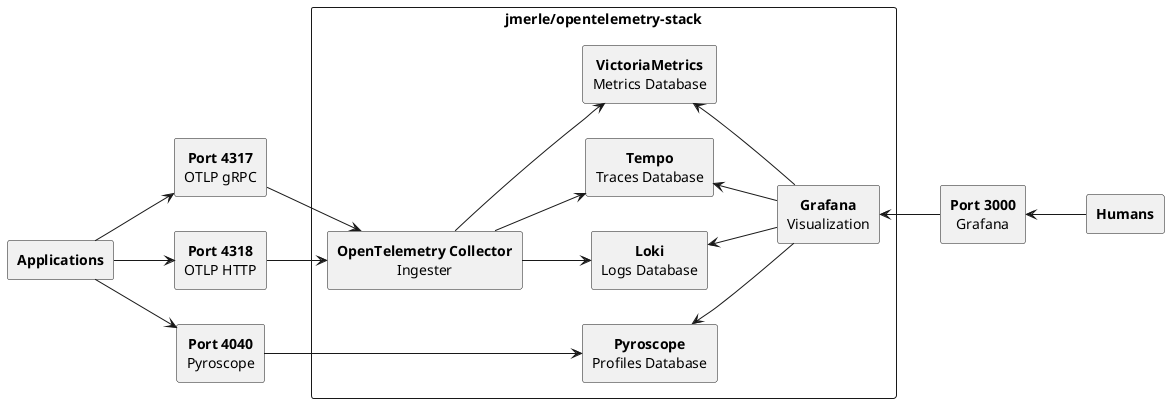 @startuml overview
left to right direction
skinparam defaultTextAlignment center

rectangle "<b>Applications</b>" as Apps
rectangle "<b>Humans</b>" as Humans

rectangle "<b>Port 4317</b>\nOTLP gRPC" as Port4317
rectangle "<b>Port 4318</b>\nOTLP HTTP" as Port4318
rectangle "<b>Port 4040</b>\nPyroscope" as Port4040
rectangle "<b>Port 3000</b>\nGrafana" as Port3000

rectangle "jmerle/opentelemetry-stack" {
    rectangle "<b>OpenTelemetry Collector</b>\nIngester" as OTelCol
    rectangle "<b>VictoriaMetrics</b>\nMetrics Database" as VictoriaMetrics
    rectangle "<b>Loki</b>\nLogs Database" as Loki
    rectangle "<b>Tempo</b>\nTraces Database" as Tempo
    rectangle "<b>Pyroscope</b>\nProfiles Database" as Pyroscope
    rectangle "<b>Grafana</b>\nVisualization" as Grafana
}

Apps --> Port4317
Apps --> Port4318
Apps --> Port4040

Port4317 --> OTelCol
Port4318 --> OTelCol
Port4040 -[hidden]-> OTelCol
Port4040 --> Pyroscope

OTelCol --> VictoriaMetrics
OTelCol --> Tempo
OTelCol --> Loki
OTelCol -[hidden]-> Pyroscope

VictoriaMetrics <-- Grafana
Tempo <-- Grafana
Loki <-- Grafana
Pyroscope <-- Grafana

Grafana <-- Port3000
Port3000 <-- Humans
@enduml
